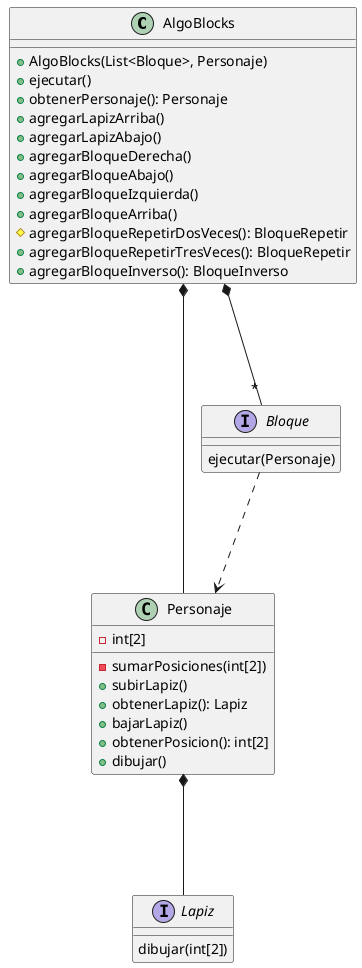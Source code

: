 @startuml

class AlgoBlocks{
    + AlgoBlocks(List<Bloque>, Personaje)
    + ejecutar()
    + obtenerPersonaje(): Personaje
    + agregarLapizArriba()
    + agregarLapizAbajo()
    + agregarBloqueDerecha()
    + agregarBloqueAbajo()
    + agregarBloqueIzquierda()
    + agregarBloqueArriba()
    # agregarBloqueRepetirDosVeces(): BloqueRepetir
    + agregarBloqueRepetirTresVeces(): BloqueRepetir
    + agregarBloqueInverso(): BloqueInverso
}
AlgoBlocks *--- Personaje
AlgoBlocks *--- "*" Bloque

interface Bloque{
    ejecutar(Personaje)
}
Bloque ...> Personaje

interface Lapiz{
    dibujar(int[2])
}

class Personaje{
    - int[2]
    - sumarPosiciones(int[2])
    + subirLapiz()
    + obtenerLapiz(): Lapiz
    + bajarLapiz()
    + obtenerPosicion(): int[2]
    + dibujar()
}
Personaje *--- Lapiz

@enduml